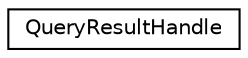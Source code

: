 digraph "Graphical Class Hierarchy"
{
  edge [fontname="Helvetica",fontsize="10",labelfontname="Helvetica",labelfontsize="10"];
  node [fontname="Helvetica",fontsize="10",shape=record];
  rankdir="LR";
  Node0 [label="QueryResultHandle",height=0.2,width=0.4,color="black", fillcolor="white", style="filled",URL="$structQueryResultHandle.html"];
}

